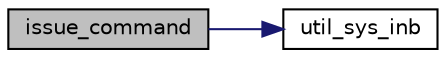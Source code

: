 digraph "issue_command"
{
 // LATEX_PDF_SIZE
  edge [fontname="Helvetica",fontsize="10",labelfontname="Helvetica",labelfontsize="10"];
  node [fontname="Helvetica",fontsize="10",shape=record];
  rankdir="LR";
  Node1 [label="issue_command",height=0.2,width=0.4,color="black", fillcolor="grey75", style="filled", fontcolor="black",tooltip="escreve para o command register o comando especificado no argumento."];
  Node1 -> Node2 [color="midnightblue",fontsize="10",style="solid",fontname="Helvetica"];
  Node2 [label="util_sys_inb",height=0.2,width=0.4,color="black", fillcolor="white", style="filled",URL="$mouse_8c.html#a79a031a8611f5b2d6afa4158e92b0fb4",tooltip="le o status do timer."];
}

